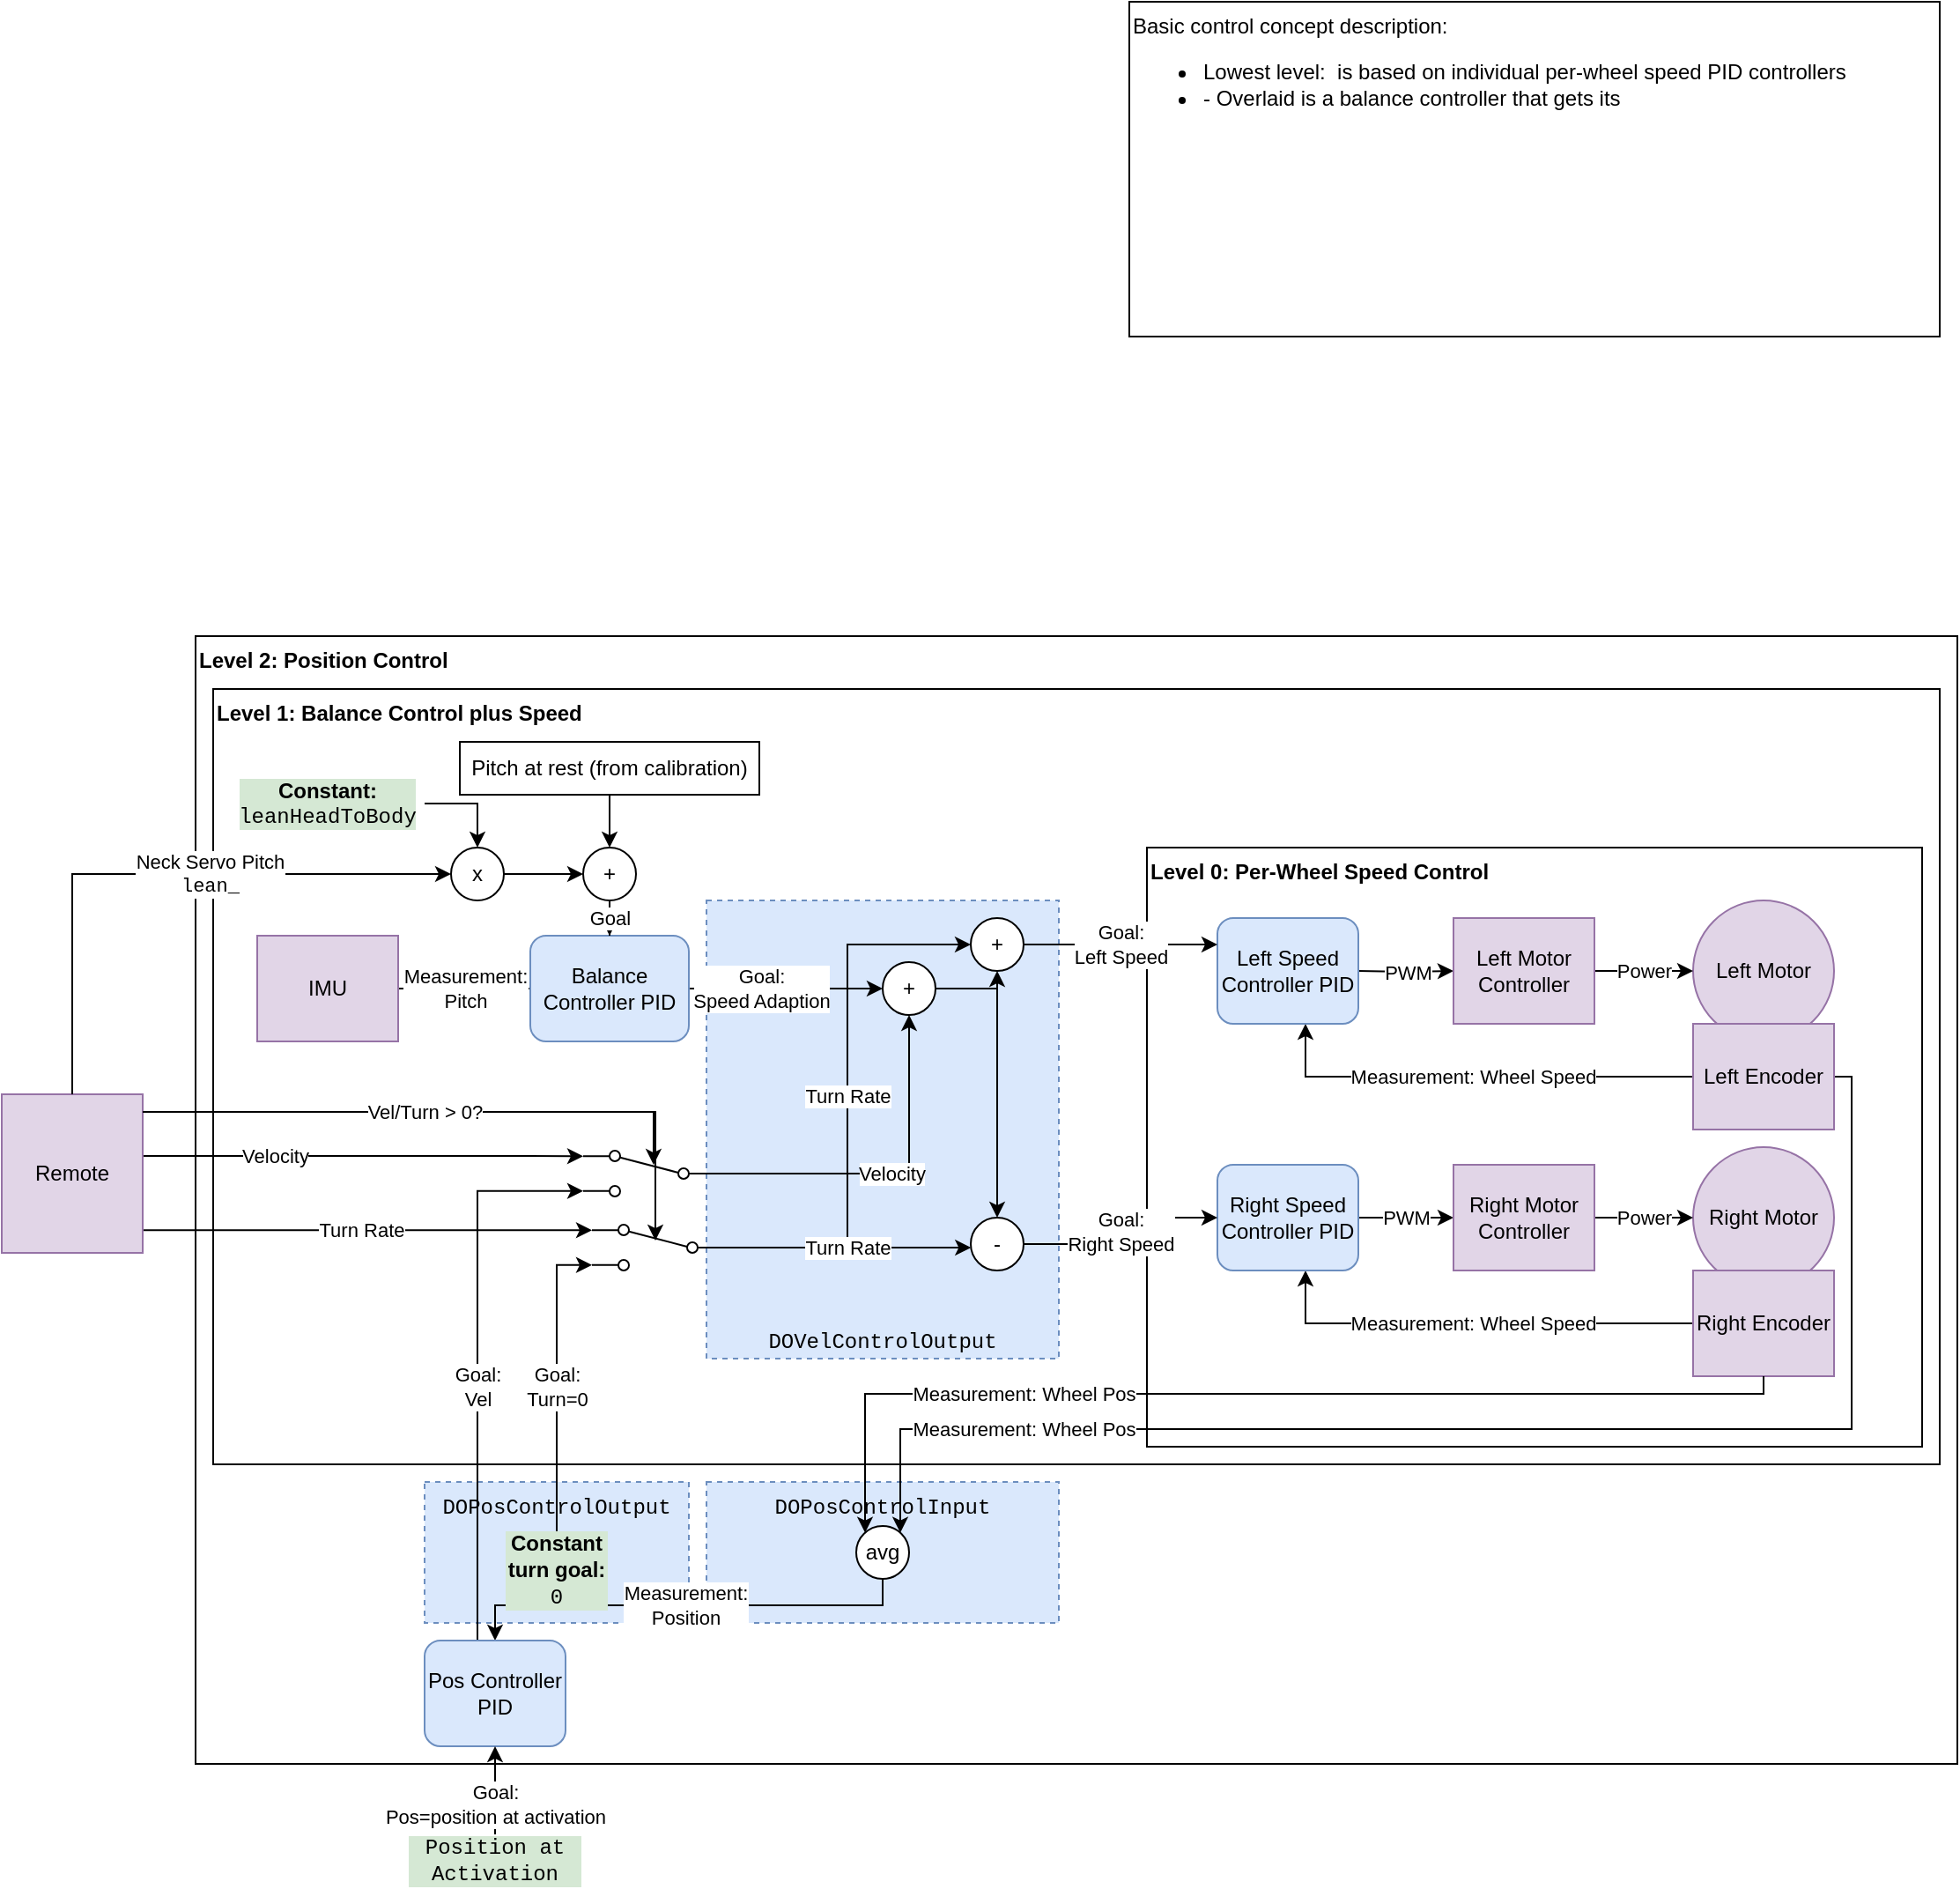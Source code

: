 <mxfile version="24.7.8">
  <diagram name="Seite-1" id="kHR3K2X6mLvnaRXTm4rC">
    <mxGraphModel dx="2017" dy="1968" grid="1" gridSize="10" guides="1" tooltips="1" connect="1" arrows="1" fold="1" page="1" pageScale="1" pageWidth="827" pageHeight="1169" math="0" shadow="0">
      <root>
        <mxCell id="0" />
        <mxCell id="1" parent="0" />
        <mxCell id="d_OcTvCgIvUWKZTnsHg6-42" value="Level 2: Position Control" style="rounded=0;whiteSpace=wrap;html=1;verticalAlign=top;fontStyle=1;align=left;" vertex="1" parent="1">
          <mxGeometry x="-210" y="100" width="1000" height="640" as="geometry" />
        </mxCell>
        <mxCell id="d_OcTvCgIvUWKZTnsHg6-39" value="Level 1: Balance Control plus Speed" style="rounded=0;whiteSpace=wrap;html=1;verticalAlign=top;fontStyle=1;align=left;" vertex="1" parent="1">
          <mxGeometry x="-200" y="130" width="980" height="440" as="geometry" />
        </mxCell>
        <mxCell id="d_OcTvCgIvUWKZTnsHg6-38" value="Level 0: Per-Wheel Speed Control" style="rounded=0;whiteSpace=wrap;html=1;verticalAlign=top;fontStyle=1;align=left;" vertex="1" parent="1">
          <mxGeometry x="330" y="220" width="440" height="340" as="geometry" />
        </mxCell>
        <mxCell id="d_OcTvCgIvUWKZTnsHg6-19" value="&lt;font face=&quot;Courier New&quot;&gt;DOPosControlInput&lt;/font&gt;" style="rounded=0;whiteSpace=wrap;html=1;fillColor=#dae8fc;dashed=1;verticalAlign=top;strokeColor=#6c8ebf;" vertex="1" parent="1">
          <mxGeometry x="80" y="580" width="200" height="80" as="geometry" />
        </mxCell>
        <mxCell id="d_OcTvCgIvUWKZTnsHg6-26" value="&lt;font face=&quot;Courier New&quot;&gt;DOPosControlOutput&lt;/font&gt;" style="rounded=0;whiteSpace=wrap;html=1;fillColor=#dae8fc;dashed=1;verticalAlign=top;strokeColor=#6c8ebf;" vertex="1" parent="1">
          <mxGeometry x="-80" y="580" width="150" height="80" as="geometry" />
        </mxCell>
        <mxCell id="d_OcTvCgIvUWKZTnsHg6-13" value="&lt;font face=&quot;Courier New&quot;&gt;DOVelControlOutput&lt;/font&gt;" style="rounded=0;whiteSpace=wrap;html=1;fillColor=#dae8fc;dashed=1;verticalAlign=bottom;strokeColor=#6c8ebf;" vertex="1" parent="1">
          <mxGeometry x="80" y="250" width="200" height="260" as="geometry" />
        </mxCell>
        <mxCell id="4gz29d7Vr_LdfD3-UEPO-1" value="Left Motor" style="ellipse;whiteSpace=wrap;html=1;aspect=fixed;fillColor=#e1d5e7;strokeColor=#9673a6;" parent="1" vertex="1">
          <mxGeometry x="640" y="250" width="80" height="80" as="geometry" />
        </mxCell>
        <mxCell id="4gz29d7Vr_LdfD3-UEPO-7" value="PWM" style="edgeStyle=orthogonalEdgeStyle;rounded=0;orthogonalLoop=1;jettySize=auto;html=1;" parent="1" target="4gz29d7Vr_LdfD3-UEPO-5" edge="1">
          <mxGeometry relative="1" as="geometry">
            <mxPoint x="450" y="290" as="sourcePoint" />
          </mxGeometry>
        </mxCell>
        <mxCell id="4gz29d7Vr_LdfD3-UEPO-8" value="Measurement: Wheel Speed" style="edgeStyle=orthogonalEdgeStyle;rounded=0;orthogonalLoop=1;jettySize=auto;html=1;exitX=0;exitY=0.5;exitDx=0;exitDy=0;" parent="1" source="4gz29d7Vr_LdfD3-UEPO-3" target="4gz29d7Vr_LdfD3-UEPO-21" edge="1">
          <mxGeometry relative="1" as="geometry">
            <mxPoint x="370" y="310" as="targetPoint" />
            <Array as="points">
              <mxPoint x="420" y="350" />
            </Array>
          </mxGeometry>
        </mxCell>
        <mxCell id="d_OcTvCgIvUWKZTnsHg6-15" value="Measurement: Wheel Pos" style="edgeStyle=orthogonalEdgeStyle;rounded=0;orthogonalLoop=1;jettySize=auto;html=1;" edge="1" parent="1" source="4gz29d7Vr_LdfD3-UEPO-3" target="d_OcTvCgIvUWKZTnsHg6-14">
          <mxGeometry x="0.681" relative="1" as="geometry">
            <Array as="points">
              <mxPoint x="730" y="350" />
              <mxPoint x="730" y="550" />
              <mxPoint x="190" y="550" />
            </Array>
            <mxPoint as="offset" />
          </mxGeometry>
        </mxCell>
        <mxCell id="4gz29d7Vr_LdfD3-UEPO-3" value="Left Encoder" style="rounded=0;whiteSpace=wrap;html=1;fillColor=#e1d5e7;strokeColor=#9673a6;" parent="1" vertex="1">
          <mxGeometry x="640" y="320" width="80" height="60" as="geometry" />
        </mxCell>
        <mxCell id="4gz29d7Vr_LdfD3-UEPO-6" value="Power" style="edgeStyle=orthogonalEdgeStyle;rounded=0;orthogonalLoop=1;jettySize=auto;html=1;" parent="1" source="4gz29d7Vr_LdfD3-UEPO-5" target="4gz29d7Vr_LdfD3-UEPO-1" edge="1">
          <mxGeometry relative="1" as="geometry" />
        </mxCell>
        <mxCell id="4gz29d7Vr_LdfD3-UEPO-5" value="Left Motor Controller" style="rounded=0;whiteSpace=wrap;html=1;fillColor=#e1d5e7;strokeColor=#9673a6;" parent="1" vertex="1">
          <mxGeometry x="504" y="260" width="80" height="60" as="geometry" />
        </mxCell>
        <mxCell id="4gz29d7Vr_LdfD3-UEPO-10" value="Right Motor" style="ellipse;whiteSpace=wrap;html=1;aspect=fixed;fillColor=#e1d5e7;strokeColor=#9673a6;" parent="1" vertex="1">
          <mxGeometry x="640" y="390" width="80" height="80" as="geometry" />
        </mxCell>
        <mxCell id="4gz29d7Vr_LdfD3-UEPO-11" value="PWM" style="edgeStyle=orthogonalEdgeStyle;rounded=0;orthogonalLoop=1;jettySize=auto;html=1;" parent="1" target="4gz29d7Vr_LdfD3-UEPO-16" edge="1" source="4gz29d7Vr_LdfD3-UEPO-23">
          <mxGeometry relative="1" as="geometry">
            <mxPoint x="450" y="450" as="sourcePoint" />
          </mxGeometry>
        </mxCell>
        <mxCell id="4gz29d7Vr_LdfD3-UEPO-13" value="Measurement: Wheel Speed" style="edgeStyle=orthogonalEdgeStyle;rounded=0;orthogonalLoop=1;jettySize=auto;html=1;exitX=0;exitY=0.5;exitDx=0;exitDy=0;" parent="1" source="4gz29d7Vr_LdfD3-UEPO-14" edge="1" target="4gz29d7Vr_LdfD3-UEPO-23">
          <mxGeometry relative="1" as="geometry">
            <mxPoint x="370" y="470" as="targetPoint" />
            <Array as="points">
              <mxPoint x="420" y="490" />
            </Array>
          </mxGeometry>
        </mxCell>
        <mxCell id="4gz29d7Vr_LdfD3-UEPO-14" value="Right Encoder" style="rounded=0;whiteSpace=wrap;html=1;fillColor=#e1d5e7;strokeColor=#9673a6;" parent="1" vertex="1">
          <mxGeometry x="640" y="460" width="80" height="60" as="geometry" />
        </mxCell>
        <mxCell id="4gz29d7Vr_LdfD3-UEPO-15" value="Power" style="edgeStyle=orthogonalEdgeStyle;rounded=0;orthogonalLoop=1;jettySize=auto;html=1;" parent="1" source="4gz29d7Vr_LdfD3-UEPO-16" target="4gz29d7Vr_LdfD3-UEPO-10" edge="1">
          <mxGeometry relative="1" as="geometry" />
        </mxCell>
        <mxCell id="4gz29d7Vr_LdfD3-UEPO-16" value="Right Motor Controller" style="rounded=0;whiteSpace=wrap;html=1;fillColor=#e1d5e7;strokeColor=#9673a6;" parent="1" vertex="1">
          <mxGeometry x="504" y="400" width="80" height="60" as="geometry" />
        </mxCell>
        <mxCell id="4gz29d7Vr_LdfD3-UEPO-26" value="Measurement:&lt;br&gt;Pitch" style="edgeStyle=orthogonalEdgeStyle;rounded=0;orthogonalLoop=1;jettySize=auto;html=1;" parent="1" source="4gz29d7Vr_LdfD3-UEPO-18" target="4gz29d7Vr_LdfD3-UEPO-24" edge="1">
          <mxGeometry relative="1" as="geometry" />
        </mxCell>
        <mxCell id="4gz29d7Vr_LdfD3-UEPO-18" value="IMU" style="rounded=0;whiteSpace=wrap;html=1;fillColor=#e1d5e7;strokeColor=#9673a6;" parent="1" vertex="1">
          <mxGeometry x="-175" y="270" width="80" height="60" as="geometry" />
        </mxCell>
        <mxCell id="4gz29d7Vr_LdfD3-UEPO-21" value="Left Speed Controller PID" style="rounded=1;whiteSpace=wrap;html=1;fillColor=#dae8fc;strokeColor=#6c8ebf;" parent="1" vertex="1">
          <mxGeometry x="370" y="260" width="80" height="60" as="geometry" />
        </mxCell>
        <mxCell id="4gz29d7Vr_LdfD3-UEPO-23" value="Right Speed Controller PID" style="rounded=1;whiteSpace=wrap;html=1;fillColor=#dae8fc;strokeColor=#6c8ebf;" parent="1" vertex="1">
          <mxGeometry x="370" y="400" width="80" height="60" as="geometry" />
        </mxCell>
        <mxCell id="4gz29d7Vr_LdfD3-UEPO-30" style="edgeStyle=orthogonalEdgeStyle;rounded=0;orthogonalLoop=1;jettySize=auto;html=1;" parent="1" source="4gz29d7Vr_LdfD3-UEPO-24" target="4gz29d7Vr_LdfD3-UEPO-32" edge="1">
          <mxGeometry relative="1" as="geometry">
            <mxPoint x="190" y="350" as="targetPoint" />
            <Array as="points">
              <mxPoint x="15" y="330" />
            </Array>
          </mxGeometry>
        </mxCell>
        <mxCell id="4gz29d7Vr_LdfD3-UEPO-45" value="Goal:&lt;br&gt;Speed Adaption" style="edgeLabel;html=1;align=center;verticalAlign=middle;resizable=0;points=[];" parent="4gz29d7Vr_LdfD3-UEPO-30" vertex="1" connectable="0">
          <mxGeometry x="0.514" relative="1" as="geometry">
            <mxPoint x="-43" as="offset" />
          </mxGeometry>
        </mxCell>
        <mxCell id="4gz29d7Vr_LdfD3-UEPO-24" value="Balance Controller PID" style="rounded=1;whiteSpace=wrap;html=1;fillColor=#dae8fc;strokeColor=#6c8ebf;" parent="1" vertex="1">
          <mxGeometry x="-20" y="270" width="90" height="60" as="geometry" />
        </mxCell>
        <mxCell id="4gz29d7Vr_LdfD3-UEPO-28" value="" style="edgeStyle=orthogonalEdgeStyle;rounded=0;orthogonalLoop=1;jettySize=auto;html=1;" parent="1" source="4gz29d7Vr_LdfD3-UEPO-27" target="d_OcTvCgIvUWKZTnsHg6-2" edge="1">
          <mxGeometry relative="1" as="geometry" />
        </mxCell>
        <mxCell id="4gz29d7Vr_LdfD3-UEPO-27" value="Pitch at rest (from calibration)" style="rounded=0;whiteSpace=wrap;html=1;" parent="1" vertex="1">
          <mxGeometry x="-60" y="160" width="170" height="30" as="geometry" />
        </mxCell>
        <mxCell id="4gz29d7Vr_LdfD3-UEPO-33" value="Velocity" style="edgeStyle=orthogonalEdgeStyle;rounded=0;orthogonalLoop=1;jettySize=auto;html=1;" parent="1" source="d_OcTvCgIvUWKZTnsHg6-20" target="4gz29d7Vr_LdfD3-UEPO-32" edge="1">
          <mxGeometry relative="1" as="geometry" />
        </mxCell>
        <mxCell id="4gz29d7Vr_LdfD3-UEPO-44" value="Turn Rate" style="edgeStyle=orthogonalEdgeStyle;rounded=0;orthogonalLoop=1;jettySize=auto;html=1;entryX=0;entryY=0.5;entryDx=0;entryDy=0;exitX=0;exitY=0.5;exitDx=0;exitDy=0;" parent="1" source="d_OcTvCgIvUWKZTnsHg6-22" target="4gz29d7Vr_LdfD3-UEPO-38" edge="1">
          <mxGeometry relative="1" as="geometry">
            <Array as="points">
              <mxPoint x="160" y="447" />
              <mxPoint x="160" y="275" />
            </Array>
            <mxPoint x="50" y="440" as="sourcePoint" />
          </mxGeometry>
        </mxCell>
        <mxCell id="d_OcTvCgIvUWKZTnsHg6-24" value="Velocity" style="edgeStyle=orthogonalEdgeStyle;rounded=0;orthogonalLoop=1;jettySize=auto;html=1;entryX=1;entryY=0.88;entryDx=0;entryDy=0;" edge="1" parent="1" source="4gz29d7Vr_LdfD3-UEPO-31" target="d_OcTvCgIvUWKZTnsHg6-20">
          <mxGeometry x="-0.4" relative="1" as="geometry">
            <Array as="points">
              <mxPoint x="-20" y="395" />
              <mxPoint x="-20" y="395" />
            </Array>
            <mxPoint as="offset" />
          </mxGeometry>
        </mxCell>
        <mxCell id="d_OcTvCgIvUWKZTnsHg6-25" value="Turn Rate" style="edgeStyle=orthogonalEdgeStyle;rounded=0;orthogonalLoop=1;jettySize=auto;html=1;entryX=1;entryY=0.88;entryDx=0;entryDy=0;" edge="1" parent="1" target="d_OcTvCgIvUWKZTnsHg6-22">
          <mxGeometry relative="1" as="geometry">
            <mxPoint x="-240" y="430" as="sourcePoint" />
            <mxPoint x="-280" y="600" as="targetPoint" />
            <Array as="points">
              <mxPoint x="-240" y="437" />
            </Array>
          </mxGeometry>
        </mxCell>
        <mxCell id="4gz29d7Vr_LdfD3-UEPO-31" value="Remote" style="rounded=0;whiteSpace=wrap;html=1;fillColor=#e1d5e7;strokeColor=#9673a6;" parent="1" vertex="1">
          <mxGeometry x="-320" y="360" width="80" height="90" as="geometry" />
        </mxCell>
        <mxCell id="4gz29d7Vr_LdfD3-UEPO-37" style="edgeStyle=orthogonalEdgeStyle;rounded=0;orthogonalLoop=1;jettySize=auto;html=1;exitX=1;exitY=0.5;exitDx=0;exitDy=0;entryX=0.5;entryY=0;entryDx=0;entryDy=0;" parent="1" source="4gz29d7Vr_LdfD3-UEPO-32" target="4gz29d7Vr_LdfD3-UEPO-34" edge="1">
          <mxGeometry relative="1" as="geometry" />
        </mxCell>
        <mxCell id="4gz29d7Vr_LdfD3-UEPO-43" style="edgeStyle=orthogonalEdgeStyle;rounded=0;orthogonalLoop=1;jettySize=auto;html=1;exitX=1;exitY=0.5;exitDx=0;exitDy=0;entryX=0.5;entryY=1;entryDx=0;entryDy=0;" parent="1" source="4gz29d7Vr_LdfD3-UEPO-32" target="4gz29d7Vr_LdfD3-UEPO-38" edge="1">
          <mxGeometry relative="1" as="geometry" />
        </mxCell>
        <mxCell id="4gz29d7Vr_LdfD3-UEPO-32" value="+" style="ellipse;whiteSpace=wrap;html=1;aspect=fixed;" parent="1" vertex="1">
          <mxGeometry x="180" y="285" width="30" height="30" as="geometry" />
        </mxCell>
        <mxCell id="4gz29d7Vr_LdfD3-UEPO-36" value="Goal: &lt;br&gt;Right Speed" style="edgeStyle=orthogonalEdgeStyle;rounded=0;orthogonalLoop=1;jettySize=auto;html=1;" parent="1" source="4gz29d7Vr_LdfD3-UEPO-34" target="4gz29d7Vr_LdfD3-UEPO-23" edge="1">
          <mxGeometry relative="1" as="geometry" />
        </mxCell>
        <mxCell id="4gz29d7Vr_LdfD3-UEPO-34" value="-" style="ellipse;whiteSpace=wrap;html=1;aspect=fixed;" parent="1" vertex="1">
          <mxGeometry x="230" y="430" width="30" height="30" as="geometry" />
        </mxCell>
        <mxCell id="4gz29d7Vr_LdfD3-UEPO-35" value="Turn Rate" style="edgeStyle=orthogonalEdgeStyle;rounded=0;orthogonalLoop=1;jettySize=auto;html=1;exitX=0;exitY=0.5;exitDx=0;exitDy=0;" parent="1" source="d_OcTvCgIvUWKZTnsHg6-22" target="4gz29d7Vr_LdfD3-UEPO-34" edge="1">
          <mxGeometry relative="1" as="geometry">
            <mxPoint x="200" y="450" as="targetPoint" />
            <mxPoint x="70" y="450" as="sourcePoint" />
            <Array as="points">
              <mxPoint x="200" y="447" />
              <mxPoint x="200" y="447" />
            </Array>
          </mxGeometry>
        </mxCell>
        <mxCell id="4gz29d7Vr_LdfD3-UEPO-42" value="Goal:&lt;br&gt;Left Speed" style="edgeStyle=orthogonalEdgeStyle;rounded=0;orthogonalLoop=1;jettySize=auto;html=1;entryX=0;entryY=0.25;entryDx=0;entryDy=0;" parent="1" source="4gz29d7Vr_LdfD3-UEPO-38" target="4gz29d7Vr_LdfD3-UEPO-21" edge="1">
          <mxGeometry relative="1" as="geometry" />
        </mxCell>
        <mxCell id="4gz29d7Vr_LdfD3-UEPO-38" value="+" style="ellipse;whiteSpace=wrap;html=1;aspect=fixed;" parent="1" vertex="1">
          <mxGeometry x="230" y="260" width="30" height="30" as="geometry" />
        </mxCell>
        <mxCell id="d_OcTvCgIvUWKZTnsHg6-5" value="Neck Servo Pitch&lt;br&gt;&lt;font face=&quot;Courier New&quot;&gt;lean_&lt;/font&gt;" style="edgeStyle=orthogonalEdgeStyle;rounded=0;orthogonalLoop=1;jettySize=auto;html=1;" edge="1" parent="1" source="4gz29d7Vr_LdfD3-UEPO-31" target="d_OcTvCgIvUWKZTnsHg6-3">
          <mxGeometry x="0.194" relative="1" as="geometry">
            <mxPoint x="-50" y="40" as="sourcePoint" />
            <Array as="points">
              <mxPoint x="-280" y="235" />
            </Array>
            <mxPoint as="offset" />
          </mxGeometry>
        </mxCell>
        <mxCell id="d_OcTvCgIvUWKZTnsHg6-7" value="Goal" style="edgeStyle=orthogonalEdgeStyle;rounded=0;orthogonalLoop=1;jettySize=auto;html=1;entryX=0.5;entryY=0;entryDx=0;entryDy=0;" edge="1" parent="1" source="d_OcTvCgIvUWKZTnsHg6-2" target="4gz29d7Vr_LdfD3-UEPO-24">
          <mxGeometry relative="1" as="geometry" />
        </mxCell>
        <mxCell id="d_OcTvCgIvUWKZTnsHg6-2" value="+" style="ellipse;whiteSpace=wrap;html=1;aspect=fixed;" vertex="1" parent="1">
          <mxGeometry x="10" y="220" width="30" height="30" as="geometry" />
        </mxCell>
        <mxCell id="d_OcTvCgIvUWKZTnsHg6-6" style="edgeStyle=orthogonalEdgeStyle;rounded=0;orthogonalLoop=1;jettySize=auto;html=1;" edge="1" parent="1" source="d_OcTvCgIvUWKZTnsHg6-3" target="d_OcTvCgIvUWKZTnsHg6-2">
          <mxGeometry relative="1" as="geometry" />
        </mxCell>
        <mxCell id="d_OcTvCgIvUWKZTnsHg6-3" value="x" style="ellipse;whiteSpace=wrap;html=1;aspect=fixed;" vertex="1" parent="1">
          <mxGeometry x="-65" y="220" width="30" height="30" as="geometry" />
        </mxCell>
        <mxCell id="d_OcTvCgIvUWKZTnsHg6-8" value="" style="endArrow=classic;html=1;rounded=0;edgeStyle=orthogonalEdgeStyle;exitX=1;exitY=0.5;exitDx=0;exitDy=0;" edge="1" parent="1" source="d_OcTvCgIvUWKZTnsHg6-10" target="d_OcTvCgIvUWKZTnsHg6-3">
          <mxGeometry width="50" height="50" relative="1" as="geometry">
            <mxPoint x="-130" y="90" as="sourcePoint" />
            <mxPoint x="300" y="350" as="targetPoint" />
          </mxGeometry>
        </mxCell>
        <mxCell id="d_OcTvCgIvUWKZTnsHg6-10" value="&lt;div&gt;&lt;font face=&quot;Helvetica&quot;&gt;&lt;b&gt;Constant:&lt;/b&gt;&lt;/font&gt;&lt;/div&gt;leanHeadToBody" style="text;html=1;align=center;verticalAlign=middle;whiteSpace=wrap;rounded=0;fontFamily=Courier New;labelBackgroundColor=#D5E8D4;" vertex="1" parent="1">
          <mxGeometry x="-190" y="180" width="110" height="30" as="geometry" />
        </mxCell>
        <mxCell id="d_OcTvCgIvUWKZTnsHg6-18" value="Measurement:&lt;br&gt;Position" style="edgeStyle=orthogonalEdgeStyle;rounded=0;orthogonalLoop=1;jettySize=auto;html=1;" edge="1" parent="1" source="d_OcTvCgIvUWKZTnsHg6-14" target="d_OcTvCgIvUWKZTnsHg6-17">
          <mxGeometry relative="1" as="geometry">
            <Array as="points">
              <mxPoint x="180" y="650" />
            </Array>
          </mxGeometry>
        </mxCell>
        <mxCell id="d_OcTvCgIvUWKZTnsHg6-14" value="avg" style="ellipse;whiteSpace=wrap;html=1;aspect=fixed;" vertex="1" parent="1">
          <mxGeometry x="165" y="605" width="30" height="30" as="geometry" />
        </mxCell>
        <mxCell id="d_OcTvCgIvUWKZTnsHg6-16" value="Measurement: Wheel Pos" style="edgeStyle=orthogonalEdgeStyle;rounded=0;orthogonalLoop=1;jettySize=auto;html=1;" edge="1" parent="1" source="4gz29d7Vr_LdfD3-UEPO-14" target="d_OcTvCgIvUWKZTnsHg6-14">
          <mxGeometry x="0.436" relative="1" as="geometry">
            <mxPoint x="440" y="85" as="targetPoint" />
            <Array as="points">
              <mxPoint x="680" y="530" />
              <mxPoint x="170" y="530" />
            </Array>
            <mxPoint as="offset" />
          </mxGeometry>
        </mxCell>
        <mxCell id="d_OcTvCgIvUWKZTnsHg6-27" value="Goal:&lt;div&gt;Vel&lt;/div&gt;" style="edgeStyle=orthogonalEdgeStyle;rounded=0;orthogonalLoop=1;jettySize=auto;html=1;entryX=1;entryY=0.12;entryDx=0;entryDy=0;" edge="1" parent="1" source="d_OcTvCgIvUWKZTnsHg6-17" target="d_OcTvCgIvUWKZTnsHg6-20">
          <mxGeometry x="-0.084" relative="1" as="geometry">
            <Array as="points">
              <mxPoint x="-50" y="415" />
            </Array>
            <mxPoint as="offset" />
          </mxGeometry>
        </mxCell>
        <mxCell id="d_OcTvCgIvUWKZTnsHg6-17" value="Pos Controller PID" style="rounded=1;whiteSpace=wrap;html=1;fillColor=#dae8fc;strokeColor=#6c8ebf;" vertex="1" parent="1">
          <mxGeometry x="-80" y="670" width="80" height="60" as="geometry" />
        </mxCell>
        <mxCell id="d_OcTvCgIvUWKZTnsHg6-20" value="" style="html=1;shape=mxgraph.electrical.electro-mechanical.twoWaySwitch;aspect=fixed;elSwitchState=2;rotation=-180;flipV=1;" vertex="1" parent="1">
          <mxGeometry x="10" y="392" width="75" height="26" as="geometry" />
        </mxCell>
        <mxCell id="d_OcTvCgIvUWKZTnsHg6-22" value="" style="html=1;shape=mxgraph.electrical.electro-mechanical.twoWaySwitch;aspect=fixed;elSwitchState=2;rotation=-180;flipV=1;" vertex="1" parent="1">
          <mxGeometry x="15" y="434" width="75" height="26" as="geometry" />
        </mxCell>
        <mxCell id="d_OcTvCgIvUWKZTnsHg6-30" value="Goal:&lt;br&gt;Turn=0" style="edgeStyle=orthogonalEdgeStyle;rounded=0;orthogonalLoop=1;jettySize=auto;html=1;entryX=1;entryY=0.12;entryDx=0;entryDy=0;" edge="1" parent="1" source="d_OcTvCgIvUWKZTnsHg6-29" target="d_OcTvCgIvUWKZTnsHg6-22">
          <mxGeometry relative="1" as="geometry" />
        </mxCell>
        <mxCell id="d_OcTvCgIvUWKZTnsHg6-29" value="&lt;font face=&quot;Helvetica&quot;&gt;&lt;b&gt;Constant turn goal: &lt;/b&gt;&lt;/font&gt;0" style="text;html=1;align=center;verticalAlign=middle;whiteSpace=wrap;rounded=0;fontFamily=Courier New;labelBackgroundColor=#D5E8D4;" vertex="1" parent="1">
          <mxGeometry x="-35" y="615" width="60" height="30" as="geometry" />
        </mxCell>
        <mxCell id="d_OcTvCgIvUWKZTnsHg6-32" value="Position at Activation" style="text;html=1;align=center;verticalAlign=middle;whiteSpace=wrap;rounded=0;fontFamily=Courier New;labelBackgroundColor=#D5E8D4;" vertex="1" parent="1">
          <mxGeometry x="-90" y="780" width="100" height="30" as="geometry" />
        </mxCell>
        <mxCell id="d_OcTvCgIvUWKZTnsHg6-33" value="Goal:&lt;br&gt;Pos=position at activation" style="edgeStyle=orthogonalEdgeStyle;rounded=0;orthogonalLoop=1;jettySize=auto;html=1;" edge="1" parent="1" source="d_OcTvCgIvUWKZTnsHg6-32" target="d_OcTvCgIvUWKZTnsHg6-17">
          <mxGeometry x="-0.311" relative="1" as="geometry">
            <mxPoint x="-32.5" y="842" as="sourcePoint" />
            <mxPoint x="-12.5" y="775" as="targetPoint" />
            <Array as="points">
              <mxPoint x="-40" y="810" />
              <mxPoint x="-40" y="810" />
            </Array>
            <mxPoint as="offset" />
          </mxGeometry>
        </mxCell>
        <mxCell id="d_OcTvCgIvUWKZTnsHg6-36" value="Basic control concept description:&lt;div&gt;&lt;ul&gt;&lt;li&gt;Lowest level:&amp;nbsp; is based on individual per-wheel speed PID controllers&lt;/li&gt;&lt;li&gt;- Overlaid is a balance controller that gets its&lt;/li&gt;&lt;/ul&gt;&lt;/div&gt;" style="rounded=0;whiteSpace=wrap;html=1;align=left;verticalAlign=top;" vertex="1" parent="1">
          <mxGeometry x="320" y="-260" width="460" height="190" as="geometry" />
        </mxCell>
        <mxCell id="d_OcTvCgIvUWKZTnsHg6-41" value="" style="edgeStyle=orthogonalEdgeStyle;rounded=0;orthogonalLoop=1;jettySize=auto;html=1;entryX=0.52;entryY=0.346;entryDx=0;entryDy=0;entryPerimeter=0;" edge="1" parent="1" source="4gz29d7Vr_LdfD3-UEPO-31" target="d_OcTvCgIvUWKZTnsHg6-22">
          <mxGeometry x="-0.547" relative="1" as="geometry">
            <mxPoint x="-230" y="400" as="sourcePoint" />
            <mxPoint x="61" y="418" as="targetPoint" />
            <Array as="points">
              <mxPoint x="51" y="370" />
            </Array>
            <mxPoint as="offset" />
          </mxGeometry>
        </mxCell>
        <mxCell id="d_OcTvCgIvUWKZTnsHg6-40" value="Vel/Turn &amp;gt; 0?" style="edgeStyle=orthogonalEdgeStyle;rounded=0;orthogonalLoop=1;jettySize=auto;html=1;entryX=0.467;entryY=0.308;entryDx=0;entryDy=0;entryPerimeter=0;" edge="1" parent="1" source="4gz29d7Vr_LdfD3-UEPO-31" target="d_OcTvCgIvUWKZTnsHg6-20">
          <mxGeometry relative="1" as="geometry">
            <mxPoint x="-230" y="413" as="sourcePoint" />
            <mxPoint x="-280" y="140" as="targetPoint" />
            <Array as="points">
              <mxPoint x="50" y="370" />
            </Array>
          </mxGeometry>
        </mxCell>
      </root>
    </mxGraphModel>
  </diagram>
</mxfile>
